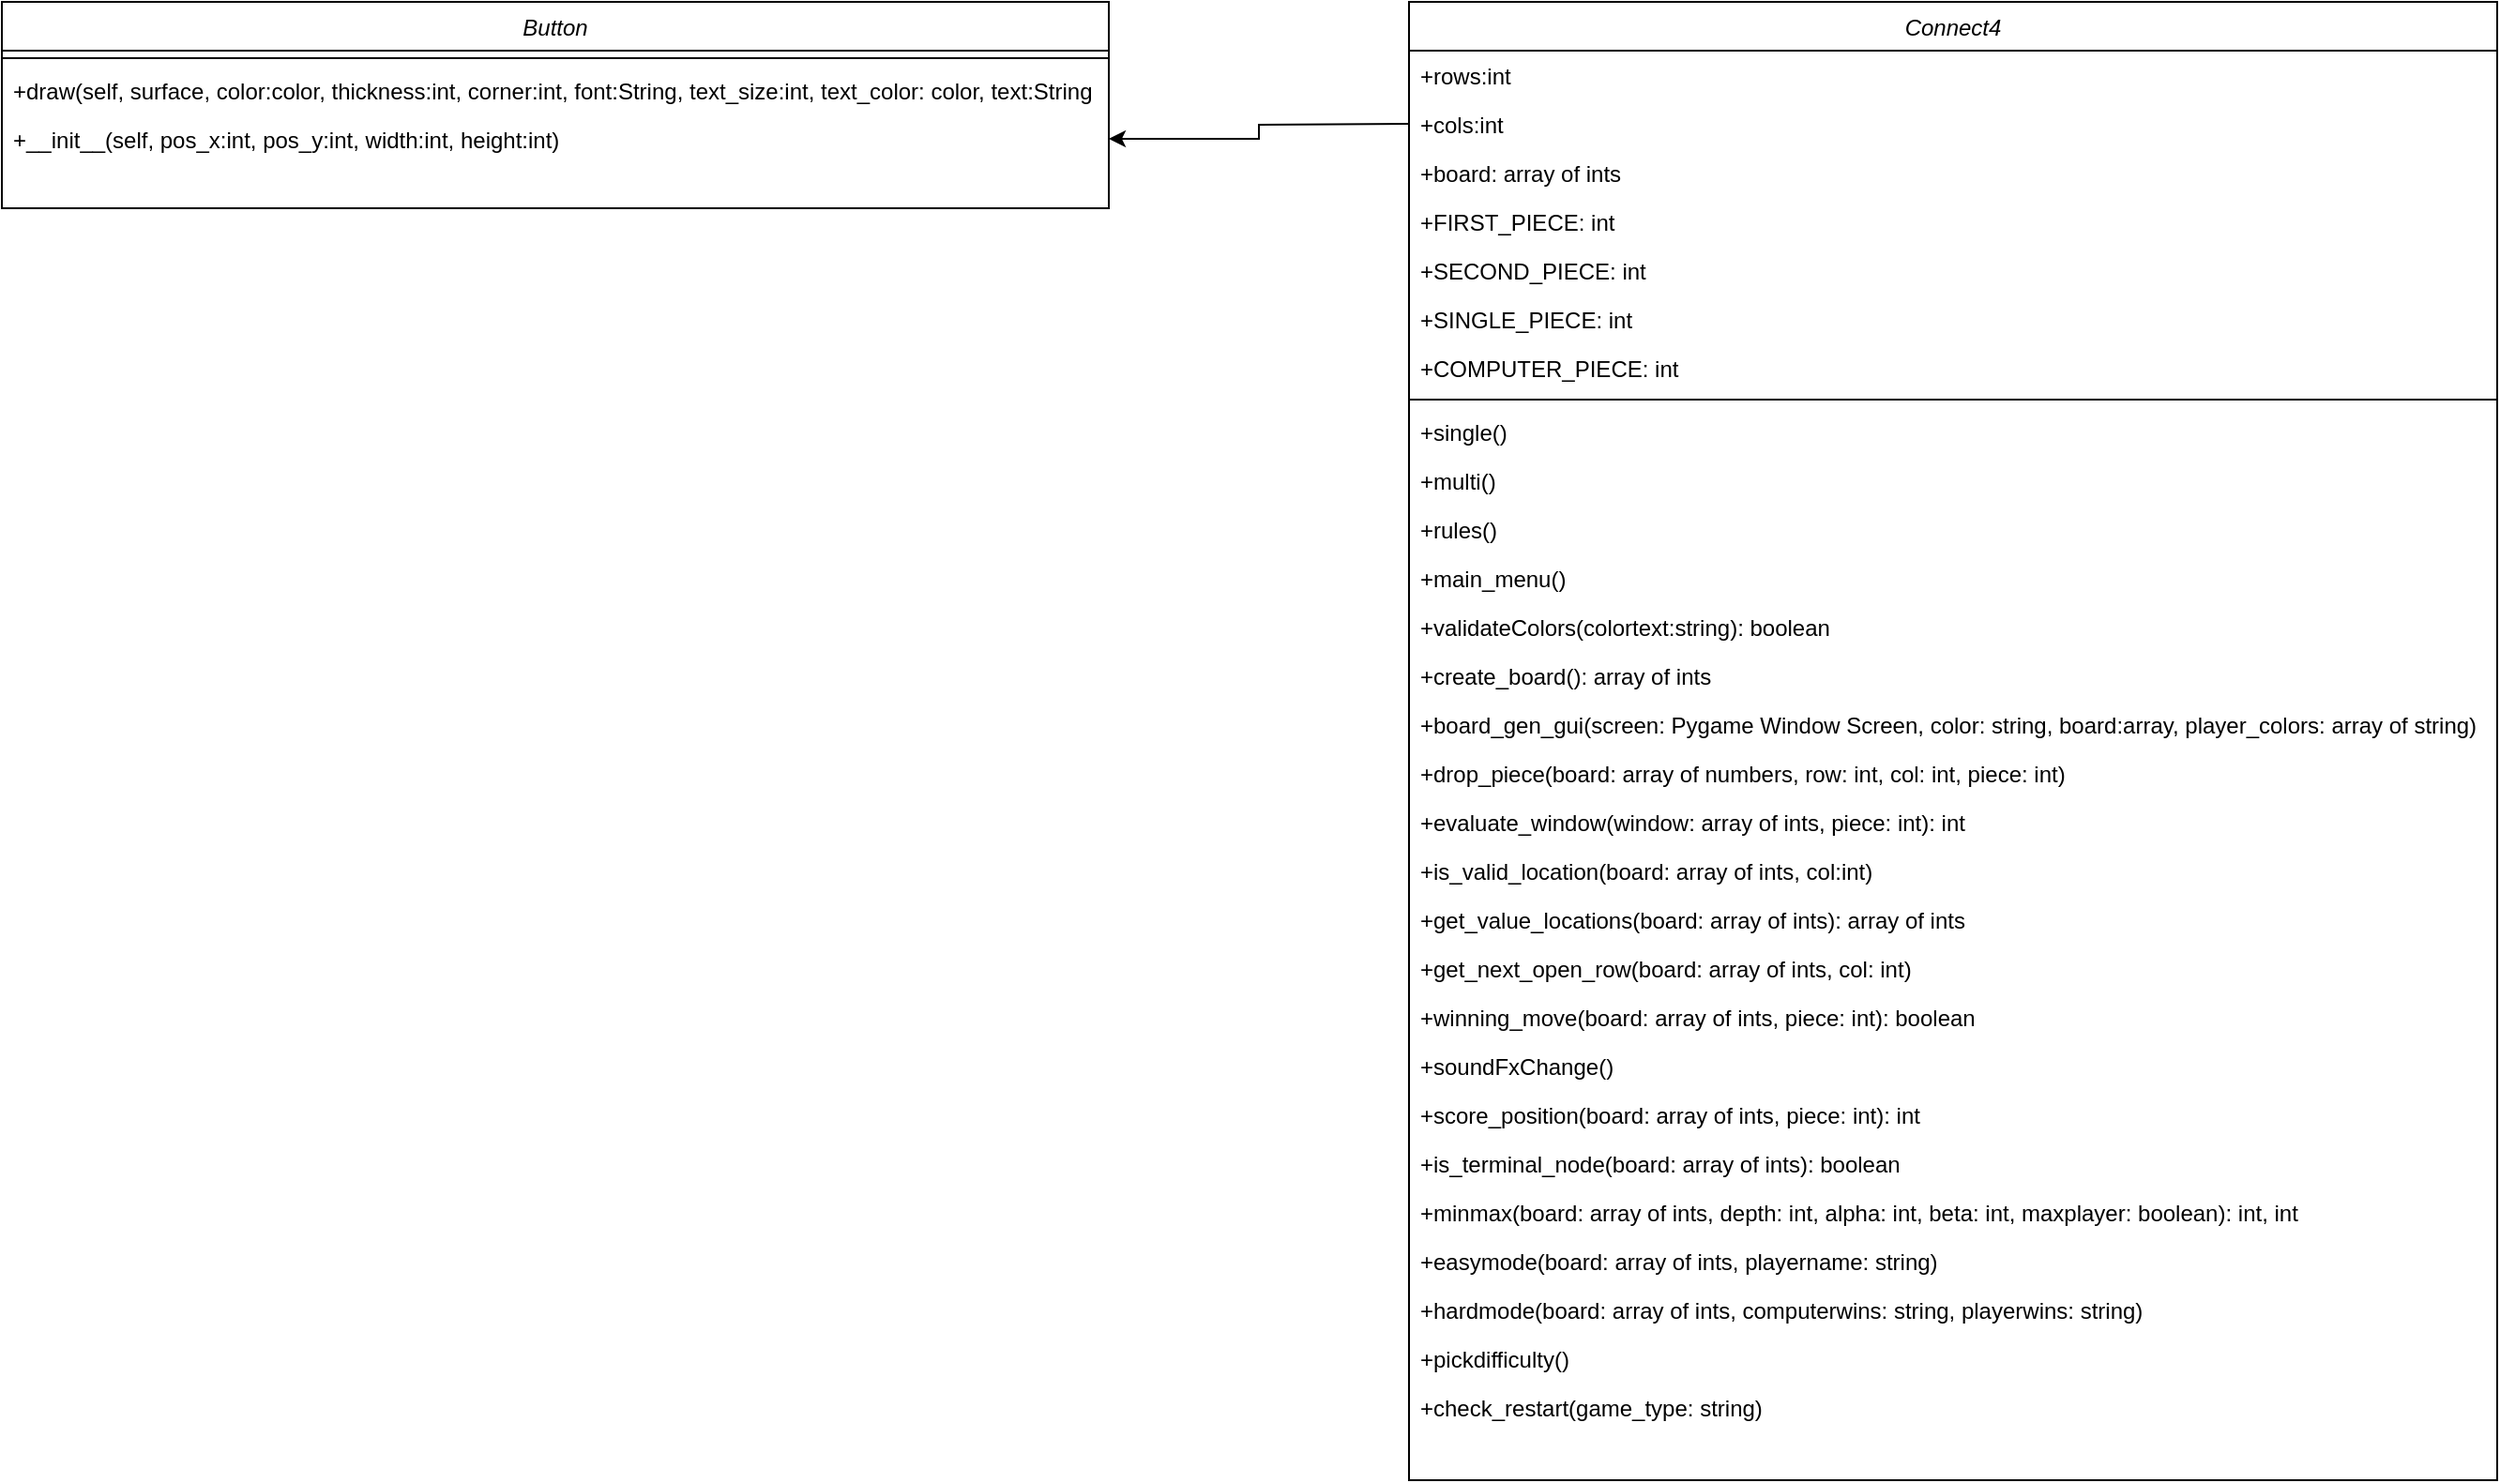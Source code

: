 <mxfile version="20.5.3" type="device"><diagram id="C5RBs43oDa-KdzZeNtuy" name="Page-1"><mxGraphModel dx="1711" dy="471" grid="1" gridSize="10" guides="1" tooltips="1" connect="1" arrows="1" fold="1" page="1" pageScale="1" pageWidth="827" pageHeight="1169" math="0" shadow="0"><root><mxCell id="WIyWlLk6GJQsqaUBKTNV-0"/><mxCell id="WIyWlLk6GJQsqaUBKTNV-1" parent="WIyWlLk6GJQsqaUBKTNV-0"/><mxCell id="zkfFHV4jXpPFQw0GAbJ--0" value="Connect4" style="swimlane;fontStyle=2;align=center;verticalAlign=top;childLayout=stackLayout;horizontal=1;startSize=26;horizontalStack=0;resizeParent=1;resizeLast=0;collapsible=1;marginBottom=0;rounded=0;shadow=0;strokeWidth=1;" parent="WIyWlLk6GJQsqaUBKTNV-1" vertex="1"><mxGeometry x="220" y="120" width="580" height="788" as="geometry"><mxRectangle x="230" y="140" width="160" height="26" as="alternateBounds"/></mxGeometry></mxCell><mxCell id="HA8yr0771aMnwmsQLb_D-16" value="+rows:int" style="text;align=left;verticalAlign=top;spacingLeft=4;spacingRight=4;overflow=hidden;rotatable=0;points=[[0,0.5],[1,0.5]];portConstraint=eastwest;" parent="zkfFHV4jXpPFQw0GAbJ--0" vertex="1"><mxGeometry y="26" width="580" height="26" as="geometry"/></mxCell><mxCell id="HA8yr0771aMnwmsQLb_D-12" value="+cols:int" style="text;align=left;verticalAlign=top;spacingLeft=4;spacingRight=4;overflow=hidden;rotatable=0;points=[[0,0.5],[1,0.5]];portConstraint=eastwest;" parent="zkfFHV4jXpPFQw0GAbJ--0" vertex="1"><mxGeometry y="52" width="580" height="26" as="geometry"/></mxCell><mxCell id="3FMJknVvj3u1expo22C0-3" value="+board: array of ints" style="text;align=left;verticalAlign=top;spacingLeft=4;spacingRight=4;overflow=hidden;rotatable=0;points=[[0,0.5],[1,0.5]];portConstraint=eastwest;" vertex="1" parent="zkfFHV4jXpPFQw0GAbJ--0"><mxGeometry y="78" width="580" height="26" as="geometry"/></mxCell><mxCell id="3FMJknVvj3u1expo22C0-4" value="+FIRST_PIECE: int" style="text;align=left;verticalAlign=top;spacingLeft=4;spacingRight=4;overflow=hidden;rotatable=0;points=[[0,0.5],[1,0.5]];portConstraint=eastwest;" vertex="1" parent="zkfFHV4jXpPFQw0GAbJ--0"><mxGeometry y="104" width="580" height="26" as="geometry"/></mxCell><mxCell id="3FMJknVvj3u1expo22C0-5" value="+SECOND_PIECE: int" style="text;align=left;verticalAlign=top;spacingLeft=4;spacingRight=4;overflow=hidden;rotatable=0;points=[[0,0.5],[1,0.5]];portConstraint=eastwest;" vertex="1" parent="zkfFHV4jXpPFQw0GAbJ--0"><mxGeometry y="130" width="580" height="26" as="geometry"/></mxCell><mxCell id="3FMJknVvj3u1expo22C0-6" value="+SINGLE_PIECE: int" style="text;align=left;verticalAlign=top;spacingLeft=4;spacingRight=4;overflow=hidden;rotatable=0;points=[[0,0.5],[1,0.5]];portConstraint=eastwest;" vertex="1" parent="zkfFHV4jXpPFQw0GAbJ--0"><mxGeometry y="156" width="580" height="26" as="geometry"/></mxCell><mxCell id="3FMJknVvj3u1expo22C0-7" value="+COMPUTER_PIECE: int" style="text;align=left;verticalAlign=top;spacingLeft=4;spacingRight=4;overflow=hidden;rotatable=0;points=[[0,0.5],[1,0.5]];portConstraint=eastwest;" vertex="1" parent="zkfFHV4jXpPFQw0GAbJ--0"><mxGeometry y="182" width="580" height="26" as="geometry"/></mxCell><mxCell id="zkfFHV4jXpPFQw0GAbJ--4" value="" style="line;html=1;strokeWidth=1;align=left;verticalAlign=middle;spacingTop=-1;spacingLeft=3;spacingRight=3;rotatable=0;labelPosition=right;points=[];portConstraint=eastwest;" parent="zkfFHV4jXpPFQw0GAbJ--0" vertex="1"><mxGeometry y="208" width="580" height="8" as="geometry"/></mxCell><mxCell id="HA8yr0771aMnwmsQLb_D-0" value="+single()" style="text;align=left;verticalAlign=top;spacingLeft=4;spacingRight=4;overflow=hidden;rotatable=0;points=[[0,0.5],[1,0.5]];portConstraint=eastwest;" parent="zkfFHV4jXpPFQw0GAbJ--0" vertex="1"><mxGeometry y="216" width="580" height="26" as="geometry"/></mxCell><mxCell id="HA8yr0771aMnwmsQLb_D-6" value="+multi()" style="text;align=left;verticalAlign=top;spacingLeft=4;spacingRight=4;overflow=hidden;rotatable=0;points=[[0,0.5],[1,0.5]];portConstraint=eastwest;" parent="zkfFHV4jXpPFQw0GAbJ--0" vertex="1"><mxGeometry y="242" width="580" height="26" as="geometry"/></mxCell><mxCell id="HA8yr0771aMnwmsQLb_D-7" value="+rules()" style="text;align=left;verticalAlign=top;spacingLeft=4;spacingRight=4;overflow=hidden;rotatable=0;points=[[0,0.5],[1,0.5]];portConstraint=eastwest;" parent="zkfFHV4jXpPFQw0GAbJ--0" vertex="1"><mxGeometry y="268" width="580" height="26" as="geometry"/></mxCell><mxCell id="HA8yr0771aMnwmsQLb_D-10" value="+main_menu()" style="text;align=left;verticalAlign=top;spacingLeft=4;spacingRight=4;overflow=hidden;rotatable=0;points=[[0,0.5],[1,0.5]];portConstraint=eastwest;" parent="zkfFHV4jXpPFQw0GAbJ--0" vertex="1"><mxGeometry y="294" width="580" height="26" as="geometry"/></mxCell><mxCell id="3FMJknVvj3u1expo22C0-19" value="+validateColors(colortext:string): boolean" style="text;align=left;verticalAlign=top;spacingLeft=4;spacingRight=4;overflow=hidden;rotatable=0;points=[[0,0.5],[1,0.5]];portConstraint=eastwest;" vertex="1" parent="zkfFHV4jXpPFQw0GAbJ--0"><mxGeometry y="320" width="580" height="26" as="geometry"/></mxCell><mxCell id="3FMJknVvj3u1expo22C0-14" value="+create_board(): array of ints" style="text;align=left;verticalAlign=top;spacingLeft=4;spacingRight=4;overflow=hidden;rotatable=0;points=[[0,0.5],[1,0.5]];portConstraint=eastwest;" vertex="1" parent="zkfFHV4jXpPFQw0GAbJ--0"><mxGeometry y="346" width="580" height="26" as="geometry"/></mxCell><mxCell id="HA8yr0771aMnwmsQLb_D-8" value="+board_gen_gui(screen: Pygame Window Screen, color: string, board:array, player_colors: array of string)" style="text;align=left;verticalAlign=top;spacingLeft=4;spacingRight=4;overflow=hidden;rotatable=0;points=[[0,0.5],[1,0.5]];portConstraint=eastwest;" parent="zkfFHV4jXpPFQw0GAbJ--0" vertex="1"><mxGeometry y="372" width="580" height="26" as="geometry"/></mxCell><mxCell id="3FMJknVvj3u1expo22C0-12" value="+drop_piece(board: array of numbers, row: int, col: int, piece: int)" style="text;align=left;verticalAlign=top;spacingLeft=4;spacingRight=4;overflow=hidden;rotatable=0;points=[[0,0.5],[1,0.5]];portConstraint=eastwest;" vertex="1" parent="zkfFHV4jXpPFQw0GAbJ--0"><mxGeometry y="398" width="580" height="26" as="geometry"/></mxCell><mxCell id="3FMJknVvj3u1expo22C0-34" value="+evaluate_window(window: array of ints, piece: int): int" style="text;align=left;verticalAlign=top;spacingLeft=4;spacingRight=4;overflow=hidden;rotatable=0;points=[[0,0.5],[1,0.5]];portConstraint=eastwest;" vertex="1" parent="zkfFHV4jXpPFQw0GAbJ--0"><mxGeometry y="424" width="580" height="26" as="geometry"/></mxCell><mxCell id="3FMJknVvj3u1expo22C0-10" value="+is_valid_location(board: array of ints, col:int)" style="text;align=left;verticalAlign=top;spacingLeft=4;spacingRight=4;overflow=hidden;rotatable=0;points=[[0,0.5],[1,0.5]];portConstraint=eastwest;" vertex="1" parent="zkfFHV4jXpPFQw0GAbJ--0"><mxGeometry y="450" width="580" height="26" as="geometry"/></mxCell><mxCell id="3FMJknVvj3u1expo22C0-35" value="+get_value_locations(board: array of ints): array of ints" style="text;align=left;verticalAlign=top;spacingLeft=4;spacingRight=4;overflow=hidden;rotatable=0;points=[[0,0.5],[1,0.5]];portConstraint=eastwest;" vertex="1" parent="zkfFHV4jXpPFQw0GAbJ--0"><mxGeometry y="476" width="580" height="26" as="geometry"/></mxCell><mxCell id="3FMJknVvj3u1expo22C0-15" value="+get_next_open_row(board: array of ints, col: int)" style="text;align=left;verticalAlign=top;spacingLeft=4;spacingRight=4;overflow=hidden;rotatable=0;points=[[0,0.5],[1,0.5]];portConstraint=eastwest;" vertex="1" parent="zkfFHV4jXpPFQw0GAbJ--0"><mxGeometry y="502" width="580" height="26" as="geometry"/></mxCell><mxCell id="3FMJknVvj3u1expo22C0-17" value="+winning_move(board: array of ints, piece: int): boolean" style="text;align=left;verticalAlign=top;spacingLeft=4;spacingRight=4;overflow=hidden;rotatable=0;points=[[0,0.5],[1,0.5]];portConstraint=eastwest;" vertex="1" parent="zkfFHV4jXpPFQw0GAbJ--0"><mxGeometry y="528" width="580" height="26" as="geometry"/></mxCell><mxCell id="3FMJknVvj3u1expo22C0-11" value="+soundFxChange()" style="text;align=left;verticalAlign=top;spacingLeft=4;spacingRight=4;overflow=hidden;rotatable=0;points=[[0,0.5],[1,0.5]];portConstraint=eastwest;" vertex="1" parent="zkfFHV4jXpPFQw0GAbJ--0"><mxGeometry y="554" width="580" height="26" as="geometry"/></mxCell><mxCell id="3FMJknVvj3u1expo22C0-18" value="+score_position(board: array of ints, piece: int): int" style="text;align=left;verticalAlign=top;spacingLeft=4;spacingRight=4;overflow=hidden;rotatable=0;points=[[0,0.5],[1,0.5]];portConstraint=eastwest;" vertex="1" parent="zkfFHV4jXpPFQw0GAbJ--0"><mxGeometry y="580" width="580" height="26" as="geometry"/></mxCell><mxCell id="3FMJknVvj3u1expo22C0-13" value="+is_terminal_node(board: array of ints): boolean" style="text;align=left;verticalAlign=top;spacingLeft=4;spacingRight=4;overflow=hidden;rotatable=0;points=[[0,0.5],[1,0.5]];portConstraint=eastwest;" vertex="1" parent="zkfFHV4jXpPFQw0GAbJ--0"><mxGeometry y="606" width="580" height="26" as="geometry"/></mxCell><mxCell id="3FMJknVvj3u1expo22C0-21" value="+minmax(board: array of ints, depth: int, alpha: int, beta: int, maxplayer: boolean): int, int" style="text;align=left;verticalAlign=top;spacingLeft=4;spacingRight=4;overflow=hidden;rotatable=0;points=[[0,0.5],[1,0.5]];portConstraint=eastwest;" vertex="1" parent="zkfFHV4jXpPFQw0GAbJ--0"><mxGeometry y="632" width="580" height="26" as="geometry"/></mxCell><mxCell id="3FMJknVvj3u1expo22C0-23" value="+easymode(board: array of ints, playername: string)" style="text;align=left;verticalAlign=top;spacingLeft=4;spacingRight=4;overflow=hidden;rotatable=0;points=[[0,0.5],[1,0.5]];portConstraint=eastwest;" vertex="1" parent="zkfFHV4jXpPFQw0GAbJ--0"><mxGeometry y="658" width="580" height="26" as="geometry"/></mxCell><mxCell id="3FMJknVvj3u1expo22C0-24" value="+hardmode(board: array of ints, computerwins: string, playerwins: string)" style="text;align=left;verticalAlign=top;spacingLeft=4;spacingRight=4;overflow=hidden;rotatable=0;points=[[0,0.5],[1,0.5]];portConstraint=eastwest;" vertex="1" parent="zkfFHV4jXpPFQw0GAbJ--0"><mxGeometry y="684" width="580" height="26" as="geometry"/></mxCell><mxCell id="3FMJknVvj3u1expo22C0-25" value="+pickdifficulty()" style="text;align=left;verticalAlign=top;spacingLeft=4;spacingRight=4;overflow=hidden;rotatable=0;points=[[0,0.5],[1,0.5]];portConstraint=eastwest;" vertex="1" parent="zkfFHV4jXpPFQw0GAbJ--0"><mxGeometry y="710" width="580" height="26" as="geometry"/></mxCell><mxCell id="3FMJknVvj3u1expo22C0-33" value="+check_restart(game_type: string)" style="text;align=left;verticalAlign=top;spacingLeft=4;spacingRight=4;overflow=hidden;rotatable=0;points=[[0,0.5],[1,0.5]];portConstraint=eastwest;" vertex="1" parent="zkfFHV4jXpPFQw0GAbJ--0"><mxGeometry y="736" width="580" height="26" as="geometry"/></mxCell><mxCell id="V5u3OPUonI5OXq4M1gO6-0" value="Button" style="swimlane;fontStyle=2;align=center;verticalAlign=top;childLayout=stackLayout;horizontal=1;startSize=26;horizontalStack=0;resizeParent=1;resizeLast=0;collapsible=1;marginBottom=0;rounded=0;shadow=0;strokeWidth=1;" parent="WIyWlLk6GJQsqaUBKTNV-1" vertex="1"><mxGeometry x="-530" y="120" width="590" height="110" as="geometry"><mxRectangle x="230" y="140" width="160" height="26" as="alternateBounds"/></mxGeometry></mxCell><mxCell id="V5u3OPUonI5OXq4M1gO6-16" value="" style="line;html=1;strokeWidth=1;align=left;verticalAlign=middle;spacingTop=-1;spacingLeft=3;spacingRight=3;rotatable=0;labelPosition=right;points=[];portConstraint=eastwest;" parent="V5u3OPUonI5OXq4M1gO6-0" vertex="1"><mxGeometry y="26" width="590" height="8" as="geometry"/></mxCell><mxCell id="V5u3OPUonI5OXq4M1gO6-17" value="+draw(self, surface, color:color, thickness:int, corner:int, font:String, text_size:int, text_color: color, text:String" style="text;align=left;verticalAlign=top;spacingLeft=4;spacingRight=4;overflow=hidden;rotatable=0;points=[[0,0.5],[1,0.5]];portConstraint=eastwest;" parent="V5u3OPUonI5OXq4M1gO6-0" vertex="1"><mxGeometry y="34" width="590" height="26" as="geometry"/></mxCell><mxCell id="V5u3OPUonI5OXq4M1gO6-22" value="+__init__(self, pos_x:int, pos_y:int, width:int, height:int)" style="text;align=left;verticalAlign=top;spacingLeft=4;spacingRight=4;overflow=hidden;rotatable=0;points=[[0,0.5],[1,0.5]];portConstraint=eastwest;" parent="V5u3OPUonI5OXq4M1gO6-0" vertex="1"><mxGeometry y="60" width="590" height="26" as="geometry"/></mxCell><mxCell id="V5u3OPUonI5OXq4M1gO6-23" style="edgeStyle=orthogonalEdgeStyle;rounded=0;orthogonalLoop=1;jettySize=auto;html=1;exitX=0;exitY=0.5;exitDx=0;exitDy=0;entryX=1;entryY=0.5;entryDx=0;entryDy=0;" parent="WIyWlLk6GJQsqaUBKTNV-1" target="V5u3OPUonI5OXq4M1gO6-22" edge="1"><mxGeometry relative="1" as="geometry"><mxPoint x="220" y="185" as="sourcePoint"/></mxGeometry></mxCell></root></mxGraphModel></diagram></mxfile>